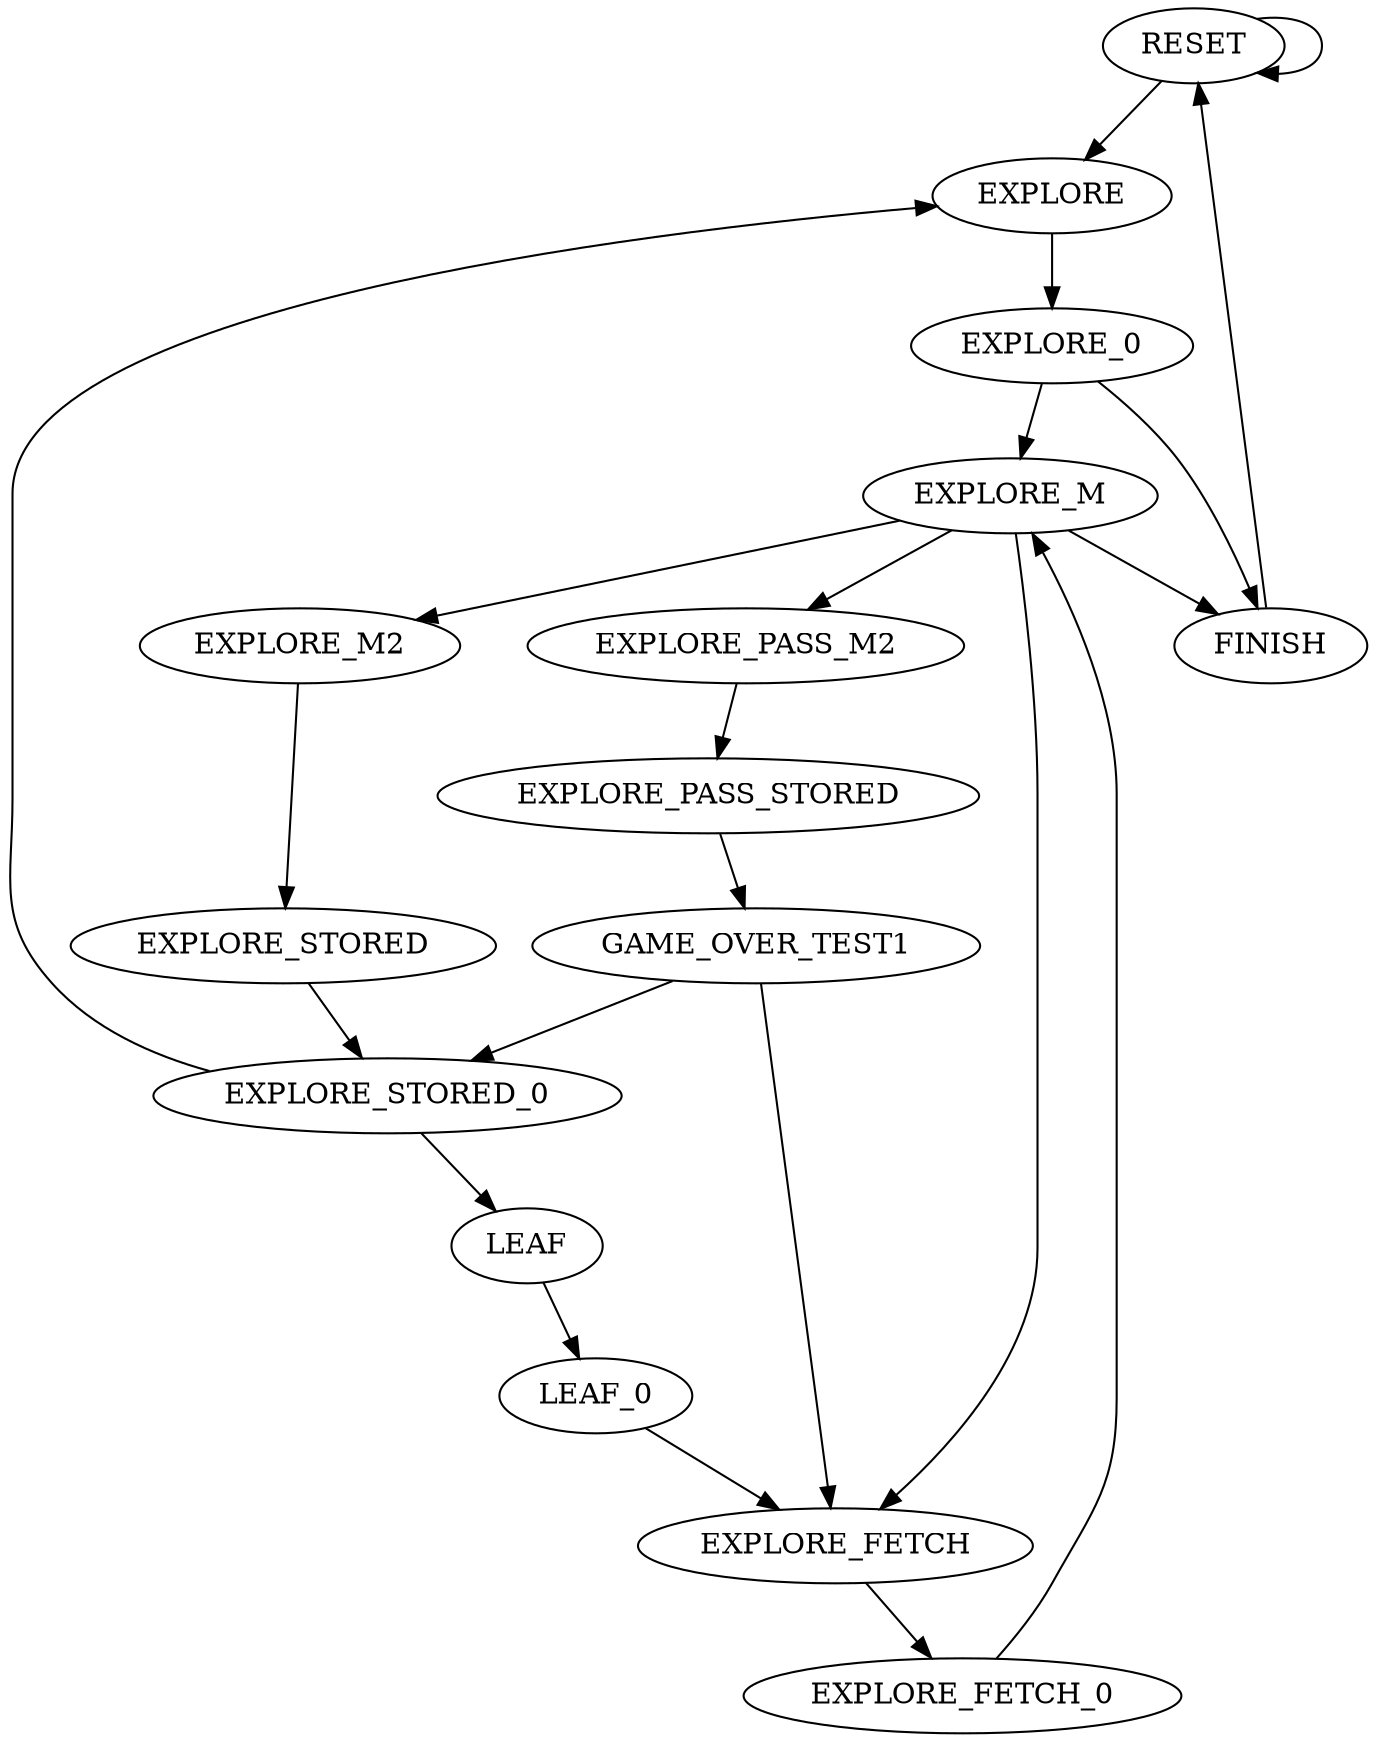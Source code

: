 digraph D {
RESET -> EXPLORE
RESET -> RESET
EXPLORE -> EXPLORE_0
EXPLORE_0 -> EXPLORE_M
EXPLORE_0 -> FINISH
EXPLORE_M -> EXPLORE_M2
EXPLORE_M -> FINISH
EXPLORE_M -> EXPLORE_PASS_M2
EXPLORE_M -> EXPLORE_FETCH
EXPLORE_M2 -> EXPLORE_STORED
EXPLORE_PASS_M2 -> EXPLORE_PASS_STORED
EXPLORE_PASS_STORED -> GAME_OVER_TEST1
GAME_OVER_TEST1 -> EXPLORE_FETCH
GAME_OVER_TEST1 -> EXPLORE_STORED_0
EXPLORE_STORED -> EXPLORE_STORED_0
EXPLORE_STORED_0 -> EXPLORE
EXPLORE_STORED_0 -> LEAF
LEAF -> LEAF_0
LEAF_0 -> EXPLORE_FETCH
EXPLORE_FETCH -> EXPLORE_FETCH_0
EXPLORE_FETCH_0 -> EXPLORE_M
FINISH -> RESET
}